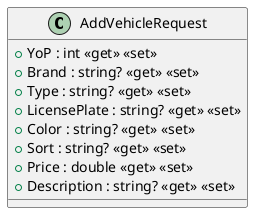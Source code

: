 @startuml
class AddVehicleRequest {
    + YoP : int <<get>> <<set>>
    + Brand : string? <<get>> <<set>>
    + Type : string? <<get>> <<set>>
    + LicensePlate : string? <<get>> <<set>>
    + Color : string? <<get>> <<set>>
    + Sort : string? <<get>> <<set>>
    + Price : double <<get>> <<set>>
    + Description : string? <<get>> <<set>>
}
@enduml
